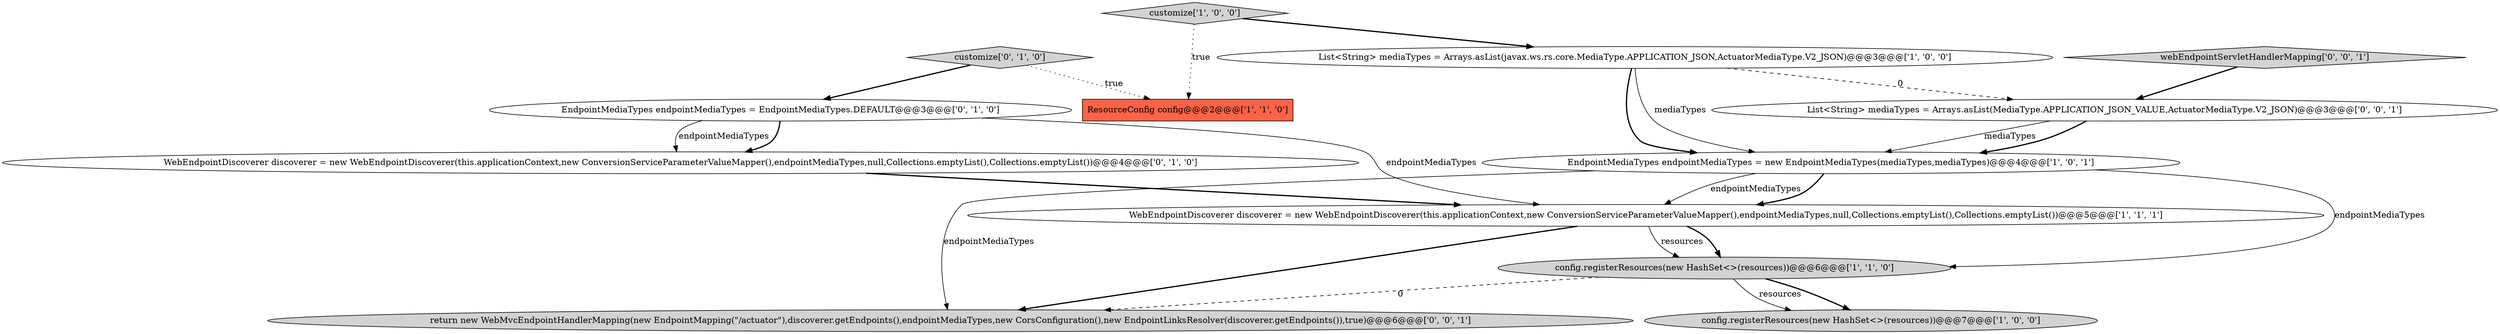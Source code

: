 digraph {
2 [style = filled, label = "WebEndpointDiscoverer discoverer = new WebEndpointDiscoverer(this.applicationContext,new ConversionServiceParameterValueMapper(),endpointMediaTypes,null,Collections.emptyList(),Collections.emptyList())@@@5@@@['1', '1', '1']", fillcolor = white, shape = ellipse image = "AAA0AAABBB1BBB"];
12 [style = filled, label = "return new WebMvcEndpointHandlerMapping(new EndpointMapping(\"/actuator\"),discoverer.getEndpoints(),endpointMediaTypes,new CorsConfiguration(),new EndpointLinksResolver(discoverer.getEndpoints()),true)@@@6@@@['0', '0', '1']", fillcolor = lightgray, shape = ellipse image = "AAA0AAABBB3BBB"];
4 [style = filled, label = "List<String> mediaTypes = Arrays.asList(javax.ws.rs.core.MediaType.APPLICATION_JSON,ActuatorMediaType.V2_JSON)@@@3@@@['1', '0', '0']", fillcolor = white, shape = ellipse image = "AAA0AAABBB1BBB"];
0 [style = filled, label = "EndpointMediaTypes endpointMediaTypes = new EndpointMediaTypes(mediaTypes,mediaTypes)@@@4@@@['1', '0', '1']", fillcolor = white, shape = ellipse image = "AAA0AAABBB1BBB"];
8 [style = filled, label = "EndpointMediaTypes endpointMediaTypes = EndpointMediaTypes.DEFAULT@@@3@@@['0', '1', '0']", fillcolor = white, shape = ellipse image = "AAA0AAABBB2BBB"];
11 [style = filled, label = "webEndpointServletHandlerMapping['0', '0', '1']", fillcolor = lightgray, shape = diamond image = "AAA0AAABBB3BBB"];
7 [style = filled, label = "WebEndpointDiscoverer discoverer = new WebEndpointDiscoverer(this.applicationContext,new ConversionServiceParameterValueMapper(),endpointMediaTypes,null,Collections.emptyList(),Collections.emptyList())@@@4@@@['0', '1', '0']", fillcolor = white, shape = ellipse image = "AAA0AAABBB2BBB"];
10 [style = filled, label = "List<String> mediaTypes = Arrays.asList(MediaType.APPLICATION_JSON_VALUE,ActuatorMediaType.V2_JSON)@@@3@@@['0', '0', '1']", fillcolor = white, shape = ellipse image = "AAA0AAABBB3BBB"];
3 [style = filled, label = "config.registerResources(new HashSet<>(resources))@@@6@@@['1', '1', '0']", fillcolor = lightgray, shape = ellipse image = "AAA0AAABBB1BBB"];
1 [style = filled, label = "ResourceConfig config@@@2@@@['1', '1', '0']", fillcolor = tomato, shape = box image = "AAA0AAABBB1BBB"];
9 [style = filled, label = "customize['0', '1', '0']", fillcolor = lightgray, shape = diamond image = "AAA0AAABBB2BBB"];
6 [style = filled, label = "customize['1', '0', '0']", fillcolor = lightgray, shape = diamond image = "AAA0AAABBB1BBB"];
5 [style = filled, label = "config.registerResources(new HashSet<>(resources))@@@7@@@['1', '0', '0']", fillcolor = lightgray, shape = ellipse image = "AAA0AAABBB1BBB"];
10->0 [style = solid, label="mediaTypes"];
3->5 [style = solid, label="resources"];
0->2 [style = solid, label="endpointMediaTypes"];
2->3 [style = bold, label=""];
0->2 [style = bold, label=""];
6->1 [style = dotted, label="true"];
0->12 [style = solid, label="endpointMediaTypes"];
9->8 [style = bold, label=""];
2->12 [style = bold, label=""];
8->7 [style = bold, label=""];
4->0 [style = bold, label=""];
6->4 [style = bold, label=""];
3->5 [style = bold, label=""];
3->12 [style = dashed, label="0"];
8->7 [style = solid, label="endpointMediaTypes"];
4->0 [style = solid, label="mediaTypes"];
8->2 [style = solid, label="endpointMediaTypes"];
11->10 [style = bold, label=""];
7->2 [style = bold, label=""];
10->0 [style = bold, label=""];
9->1 [style = dotted, label="true"];
4->10 [style = dashed, label="0"];
0->3 [style = solid, label="endpointMediaTypes"];
2->3 [style = solid, label="resources"];
}
